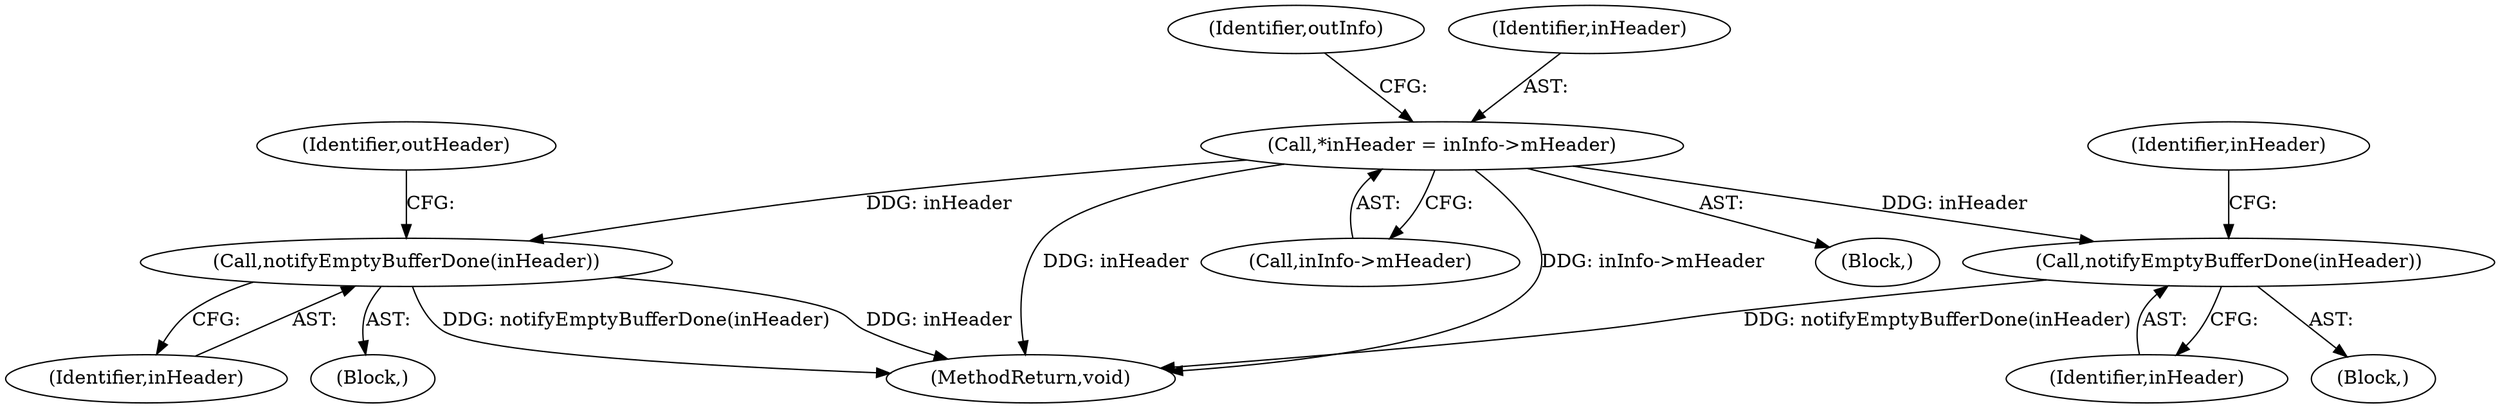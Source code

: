 digraph "0_Android_65756b4082cd79a2d99b2ccb5b392291fd53703f@pointer" {
"1000137" [label="(Call,*inHeader = inInfo->mHeader)"];
"1000167" [label="(Call,notifyEmptyBufferDone(inHeader))"];
"1000534" [label="(Call,notifyEmptyBufferDone(inHeader))"];
"1000167" [label="(Call,notifyEmptyBufferDone(inHeader))"];
"1000144" [label="(Identifier,outInfo)"];
"1000137" [label="(Call,*inHeader = inInfo->mHeader)"];
"1000159" [label="(Block,)"];
"1000534" [label="(Call,notifyEmptyBufferDone(inHeader))"];
"1000138" [label="(Identifier,inHeader)"];
"1000139" [label="(Call,inInfo->mHeader)"];
"1000168" [label="(Identifier,inHeader)"];
"1000171" [label="(Identifier,outHeader)"];
"1000537" [label="(Identifier,inHeader)"];
"1000523" [label="(Block,)"];
"1000130" [label="(Block,)"];
"1000556" [label="(MethodReturn,void)"];
"1000535" [label="(Identifier,inHeader)"];
"1000137" -> "1000130"  [label="AST: "];
"1000137" -> "1000139"  [label="CFG: "];
"1000138" -> "1000137"  [label="AST: "];
"1000139" -> "1000137"  [label="AST: "];
"1000144" -> "1000137"  [label="CFG: "];
"1000137" -> "1000556"  [label="DDG: inInfo->mHeader"];
"1000137" -> "1000556"  [label="DDG: inHeader"];
"1000137" -> "1000167"  [label="DDG: inHeader"];
"1000137" -> "1000534"  [label="DDG: inHeader"];
"1000167" -> "1000159"  [label="AST: "];
"1000167" -> "1000168"  [label="CFG: "];
"1000168" -> "1000167"  [label="AST: "];
"1000171" -> "1000167"  [label="CFG: "];
"1000167" -> "1000556"  [label="DDG: inHeader"];
"1000167" -> "1000556"  [label="DDG: notifyEmptyBufferDone(inHeader)"];
"1000534" -> "1000523"  [label="AST: "];
"1000534" -> "1000535"  [label="CFG: "];
"1000535" -> "1000534"  [label="AST: "];
"1000537" -> "1000534"  [label="CFG: "];
"1000534" -> "1000556"  [label="DDG: notifyEmptyBufferDone(inHeader)"];
}
